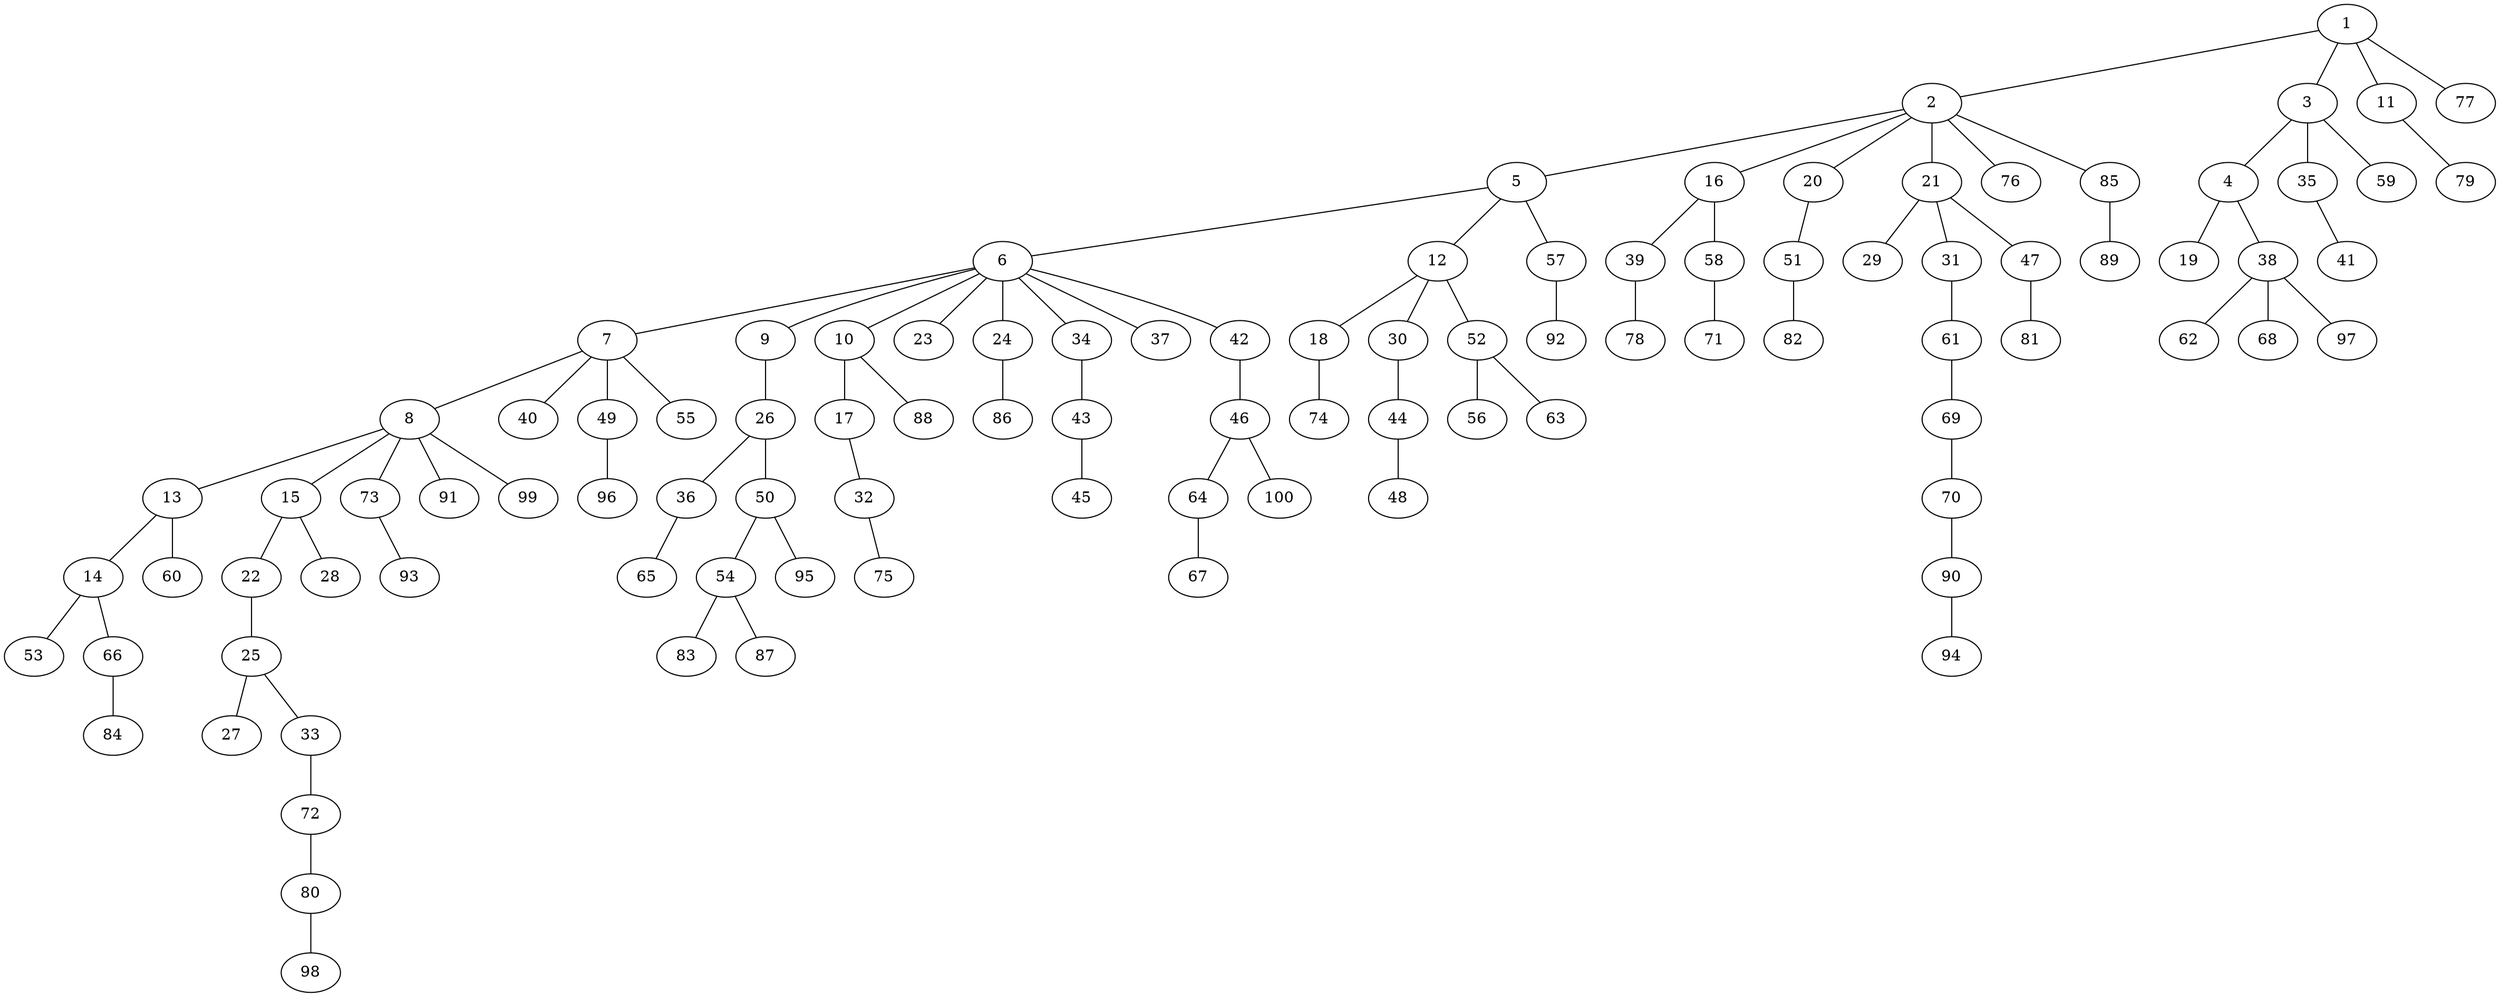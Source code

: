 graph graphname {1--2
1--3
1--11
1--77
2--5
2--16
2--20
2--21
2--76
2--85
3--4
3--35
3--59
4--19
4--38
5--6
5--12
5--57
6--7
6--9
6--10
6--23
6--24
6--34
6--37
6--42
7--8
7--40
7--49
7--55
8--13
8--15
8--73
8--91
8--99
9--26
10--17
10--88
11--79
12--18
12--30
12--52
13--14
13--60
14--53
14--66
15--22
15--28
16--39
16--58
17--32
18--74
20--51
21--29
21--31
21--47
22--25
24--86
25--27
25--33
26--36
26--50
30--44
31--61
32--75
33--72
34--43
35--41
36--65
38--62
38--68
38--97
39--78
42--46
43--45
44--48
46--64
46--100
47--81
49--96
50--54
50--95
51--82
52--56
52--63
54--83
54--87
57--92
58--71
61--69
64--67
66--84
69--70
70--90
72--80
73--93
80--98
85--89
90--94
}
